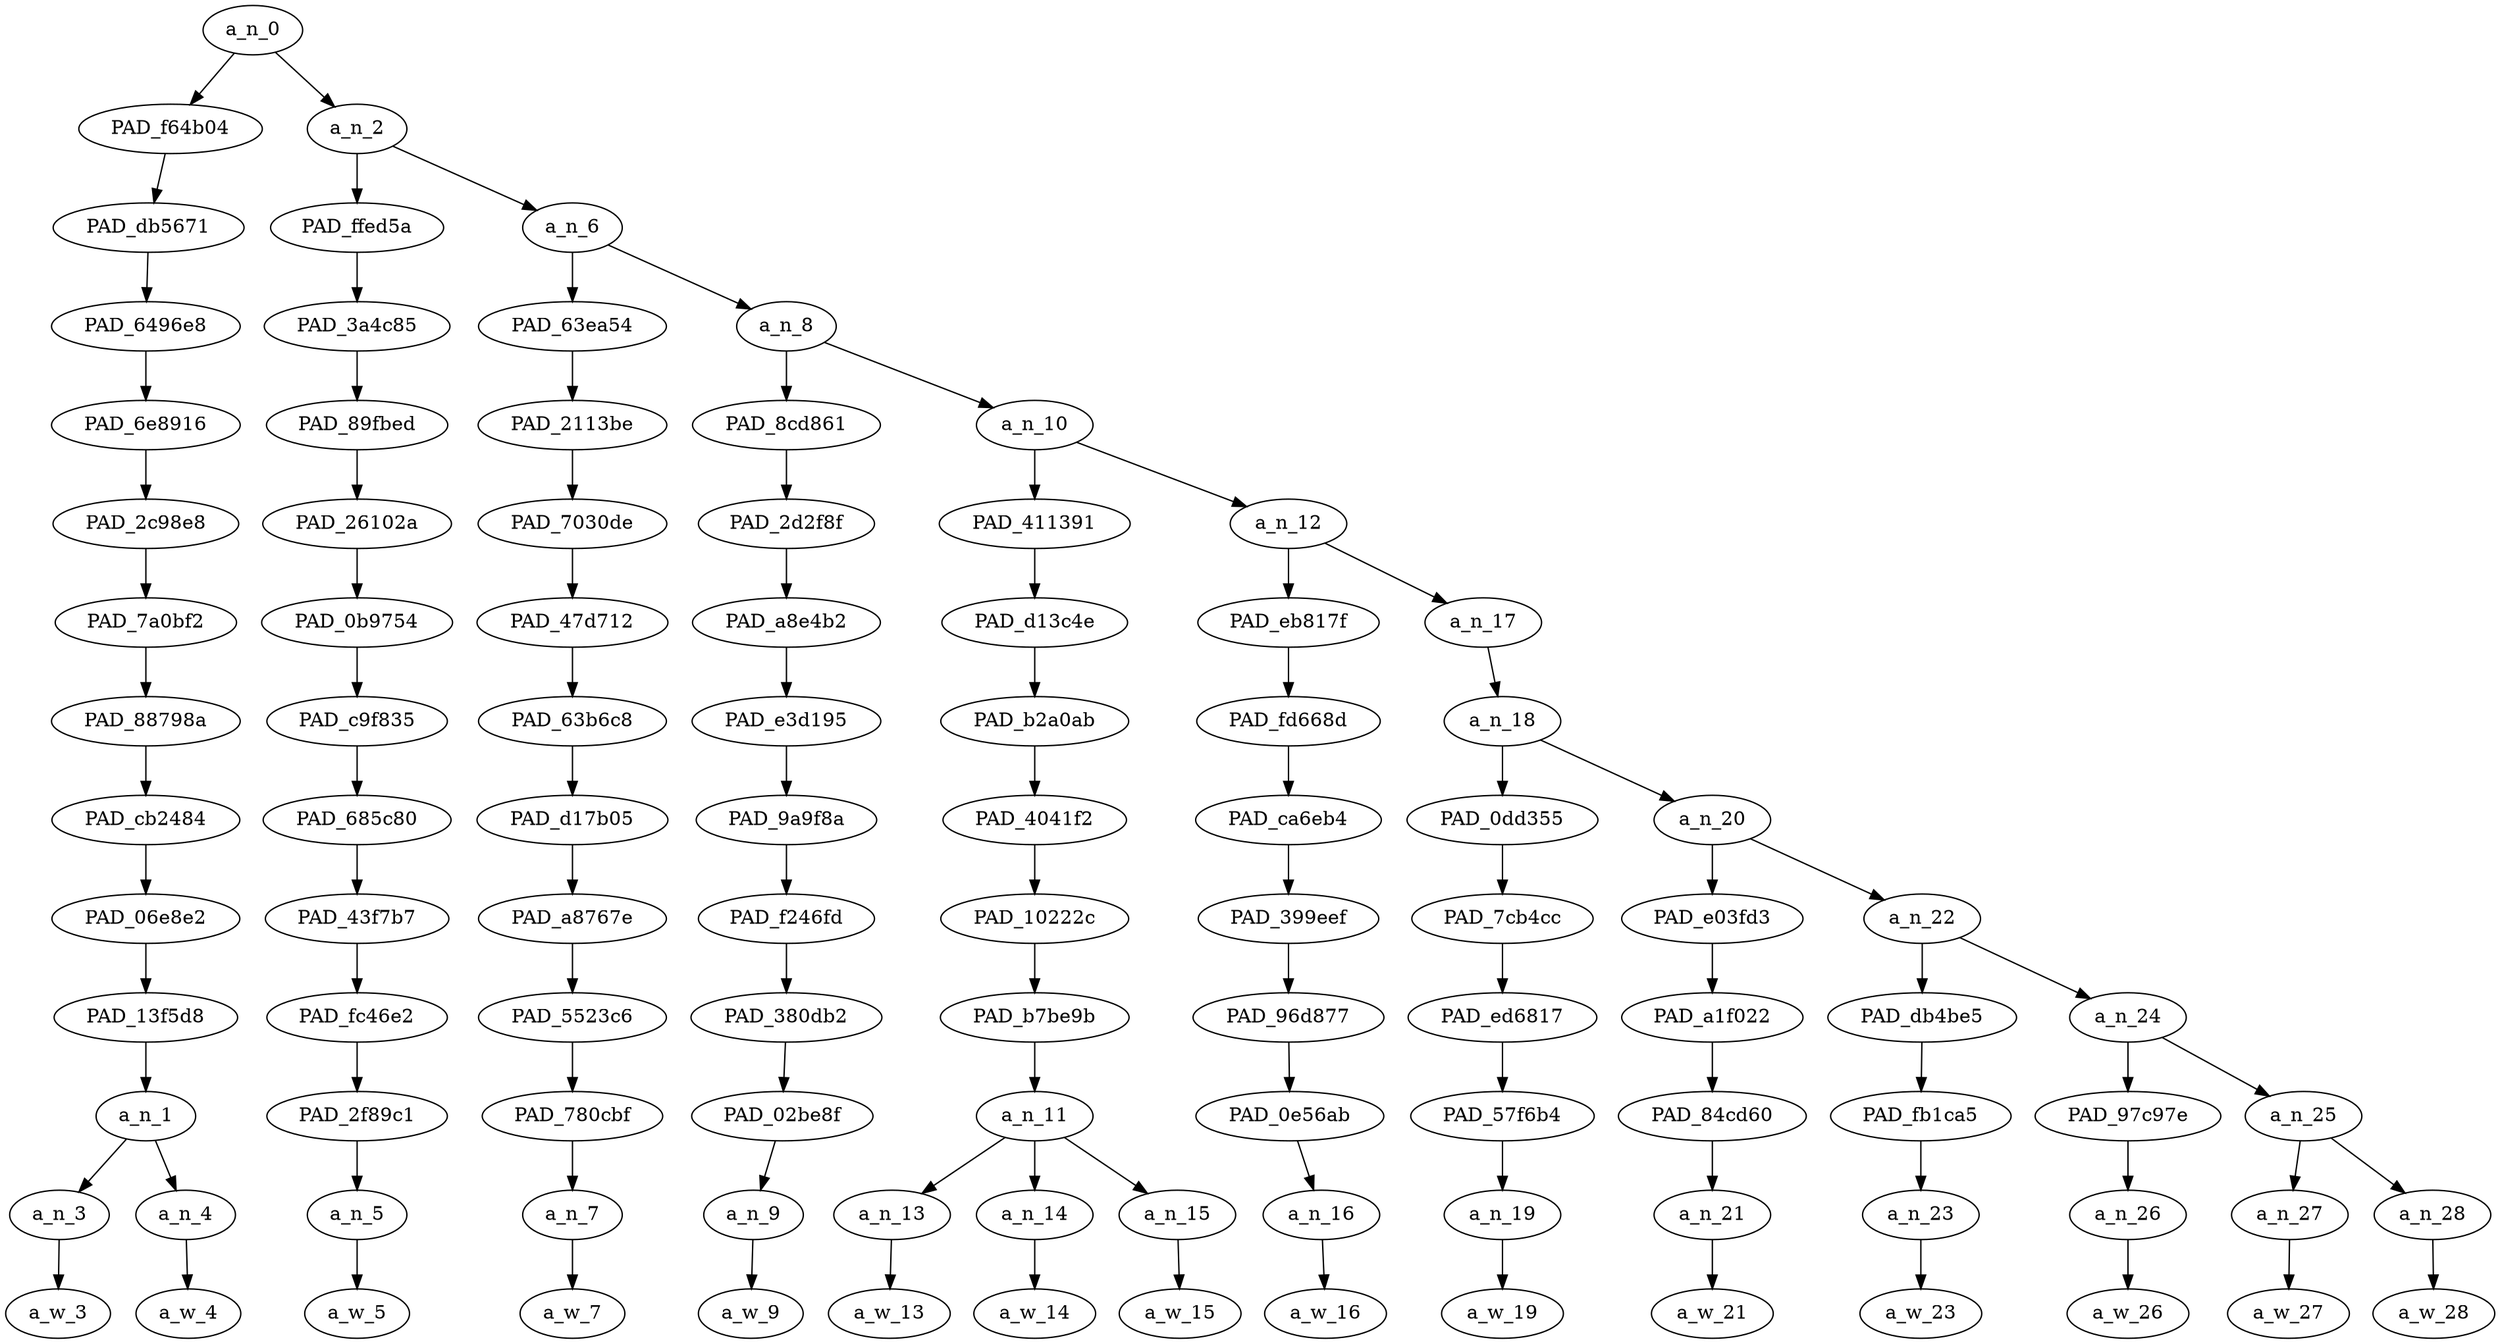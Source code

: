 strict digraph "" {
	a_n_0	[div_dir=1,
		index=0,
		level=13,
		pos="1.84423828125,13!",
		text_span="[0, 1, 2, 3, 4, 5, 6, 7, 8, 9, 10, 11, 12, 13, 14]",
		value=1.00000002];
	PAD_f64b04	[div_dir=1,
		index=0,
		level=12,
		pos="0.5,12!",
		text_span="[0, 1]",
		value=0.10596958];
	a_n_0 -> PAD_f64b04;
	a_n_2	[div_dir=1,
		index=1,
		level=12,
		pos="3.1884765625,12!",
		text_span="[2, 3, 4, 5, 6, 7, 8, 9, 10, 11, 12, 13, 14]",
		value=0.89382326];
	a_n_0 -> a_n_2;
	PAD_db5671	[div_dir=1,
		index=0,
		level=11,
		pos="0.5,11!",
		text_span="[0, 1]",
		value=0.10596958];
	PAD_f64b04 -> PAD_db5671;
	PAD_6496e8	[div_dir=1,
		index=0,
		level=10,
		pos="0.5,10!",
		text_span="[0, 1]",
		value=0.10596958];
	PAD_db5671 -> PAD_6496e8;
	PAD_6e8916	[div_dir=1,
		index=0,
		level=9,
		pos="0.5,9!",
		text_span="[0, 1]",
		value=0.10596958];
	PAD_6496e8 -> PAD_6e8916;
	PAD_2c98e8	[div_dir=1,
		index=0,
		level=8,
		pos="0.5,8!",
		text_span="[0, 1]",
		value=0.10596958];
	PAD_6e8916 -> PAD_2c98e8;
	PAD_7a0bf2	[div_dir=1,
		index=0,
		level=7,
		pos="0.5,7!",
		text_span="[0, 1]",
		value=0.10596958];
	PAD_2c98e8 -> PAD_7a0bf2;
	PAD_88798a	[div_dir=1,
		index=0,
		level=6,
		pos="0.5,6!",
		text_span="[0, 1]",
		value=0.10596958];
	PAD_7a0bf2 -> PAD_88798a;
	PAD_cb2484	[div_dir=1,
		index=0,
		level=5,
		pos="0.5,5!",
		text_span="[0, 1]",
		value=0.10596958];
	PAD_88798a -> PAD_cb2484;
	PAD_06e8e2	[div_dir=1,
		index=0,
		level=4,
		pos="0.5,4!",
		text_span="[0, 1]",
		value=0.10596958];
	PAD_cb2484 -> PAD_06e8e2;
	PAD_13f5d8	[div_dir=1,
		index=0,
		level=3,
		pos="0.5,3!",
		text_span="[0, 1]",
		value=0.10596958];
	PAD_06e8e2 -> PAD_13f5d8;
	a_n_1	[div_dir=1,
		index=0,
		level=2,
		pos="0.5,2!",
		text_span="[0, 1]",
		value=0.10596958];
	PAD_13f5d8 -> a_n_1;
	a_n_3	[div_dir=-1,
		index=0,
		level=1,
		pos="0.0,1!",
		text_span="[0]",
		value=0.05517927];
	a_n_1 -> a_n_3;
	a_n_4	[div_dir=1,
		index=1,
		level=1,
		pos="1.0,1!",
		text_span="[1]",
		value=0.05074638];
	a_n_1 -> a_n_4;
	a_w_3	[div_dir=0,
		index=0,
		level=0,
		pos="0,0!",
		text_span="[0]",
		value=that];
	a_n_3 -> a_w_3;
	a_w_4	[div_dir=0,
		index=1,
		level=0,
		pos="1,0!",
		text_span="[1]",
		value=thing];
	a_n_4 -> a_w_4;
	PAD_ffed5a	[div_dir=1,
		index=1,
		level=11,
		pos="2.0,11!",
		text_span="[2]",
		value=0.04292812];
	a_n_2 -> PAD_ffed5a;
	a_n_6	[div_dir=1,
		index=2,
		level=11,
		pos="4.376953125,11!",
		text_span="[3, 4, 5, 6, 7, 8, 9, 10, 11, 12, 13, 14]",
		value=0.85069007];
	a_n_2 -> a_n_6;
	PAD_3a4c85	[div_dir=1,
		index=1,
		level=10,
		pos="2.0,10!",
		text_span="[2]",
		value=0.04292812];
	PAD_ffed5a -> PAD_3a4c85;
	PAD_89fbed	[div_dir=1,
		index=1,
		level=9,
		pos="2.0,9!",
		text_span="[2]",
		value=0.04292812];
	PAD_3a4c85 -> PAD_89fbed;
	PAD_26102a	[div_dir=1,
		index=1,
		level=8,
		pos="2.0,8!",
		text_span="[2]",
		value=0.04292812];
	PAD_89fbed -> PAD_26102a;
	PAD_0b9754	[div_dir=1,
		index=1,
		level=7,
		pos="2.0,7!",
		text_span="[2]",
		value=0.04292812];
	PAD_26102a -> PAD_0b9754;
	PAD_c9f835	[div_dir=1,
		index=1,
		level=6,
		pos="2.0,6!",
		text_span="[2]",
		value=0.04292812];
	PAD_0b9754 -> PAD_c9f835;
	PAD_685c80	[div_dir=1,
		index=1,
		level=5,
		pos="2.0,5!",
		text_span="[2]",
		value=0.04292812];
	PAD_c9f835 -> PAD_685c80;
	PAD_43f7b7	[div_dir=1,
		index=1,
		level=4,
		pos="2.0,4!",
		text_span="[2]",
		value=0.04292812];
	PAD_685c80 -> PAD_43f7b7;
	PAD_fc46e2	[div_dir=1,
		index=1,
		level=3,
		pos="2.0,3!",
		text_span="[2]",
		value=0.04292812];
	PAD_43f7b7 -> PAD_fc46e2;
	PAD_2f89c1	[div_dir=1,
		index=1,
		level=2,
		pos="2.0,2!",
		text_span="[2]",
		value=0.04292812];
	PAD_fc46e2 -> PAD_2f89c1;
	a_n_5	[div_dir=1,
		index=2,
		level=1,
		pos="2.0,1!",
		text_span="[2]",
		value=0.04292812];
	PAD_2f89c1 -> a_n_5;
	a_w_5	[div_dir=0,
		index=2,
		level=0,
		pos="2,0!",
		text_span="[2]",
		value=where];
	a_n_5 -> a_w_5;
	PAD_63ea54	[div_dir=-1,
		index=2,
		level=10,
		pos="3.0,10!",
		text_span="[3]",
		value=0.05047203];
	a_n_6 -> PAD_63ea54;
	a_n_8	[div_dir=1,
		index=3,
		level=10,
		pos="5.75390625,10!",
		text_span="[4, 5, 6, 7, 8, 9, 10, 11, 12, 13, 14]",
		value=0.80007542];
	a_n_6 -> a_n_8;
	PAD_2113be	[div_dir=-1,
		index=2,
		level=9,
		pos="3.0,9!",
		text_span="[3]",
		value=0.05047203];
	PAD_63ea54 -> PAD_2113be;
	PAD_7030de	[div_dir=-1,
		index=2,
		level=8,
		pos="3.0,8!",
		text_span="[3]",
		value=0.05047203];
	PAD_2113be -> PAD_7030de;
	PAD_47d712	[div_dir=-1,
		index=2,
		level=7,
		pos="3.0,7!",
		text_span="[3]",
		value=0.05047203];
	PAD_7030de -> PAD_47d712;
	PAD_63b6c8	[div_dir=-1,
		index=2,
		level=6,
		pos="3.0,6!",
		text_span="[3]",
		value=0.05047203];
	PAD_47d712 -> PAD_63b6c8;
	PAD_d17b05	[div_dir=-1,
		index=2,
		level=5,
		pos="3.0,5!",
		text_span="[3]",
		value=0.05047203];
	PAD_63b6c8 -> PAD_d17b05;
	PAD_a8767e	[div_dir=-1,
		index=2,
		level=4,
		pos="3.0,4!",
		text_span="[3]",
		value=0.05047203];
	PAD_d17b05 -> PAD_a8767e;
	PAD_5523c6	[div_dir=-1,
		index=2,
		level=3,
		pos="3.0,3!",
		text_span="[3]",
		value=0.05047203];
	PAD_a8767e -> PAD_5523c6;
	PAD_780cbf	[div_dir=-1,
		index=2,
		level=2,
		pos="3.0,2!",
		text_span="[3]",
		value=0.05047203];
	PAD_5523c6 -> PAD_780cbf;
	a_n_7	[div_dir=-1,
		index=3,
		level=1,
		pos="3.0,1!",
		text_span="[3]",
		value=0.05047203];
	PAD_780cbf -> a_n_7;
	a_w_7	[div_dir=0,
		index=3,
		level=0,
		pos="3,0!",
		text_span="[3]",
		value=you];
	a_n_7 -> a_w_7;
	PAD_8cd861	[div_dir=1,
		index=3,
		level=9,
		pos="4.0,9!",
		text_span="[4]",
		value=0.07150208];
	a_n_8 -> PAD_8cd861;
	a_n_10	[div_dir=1,
		index=4,
		level=9,
		pos="7.5078125,9!",
		text_span="[5, 6, 7, 8, 9, 10, 11, 12, 13, 14]",
		value=0.72840181];
	a_n_8 -> a_n_10;
	PAD_2d2f8f	[div_dir=1,
		index=3,
		level=8,
		pos="4.0,8!",
		text_span="[4]",
		value=0.07150208];
	PAD_8cd861 -> PAD_2d2f8f;
	PAD_a8e4b2	[div_dir=1,
		index=3,
		level=7,
		pos="4.0,7!",
		text_span="[4]",
		value=0.07150208];
	PAD_2d2f8f -> PAD_a8e4b2;
	PAD_e3d195	[div_dir=1,
		index=3,
		level=6,
		pos="4.0,6!",
		text_span="[4]",
		value=0.07150208];
	PAD_a8e4b2 -> PAD_e3d195;
	PAD_9a9f8a	[div_dir=1,
		index=3,
		level=5,
		pos="4.0,5!",
		text_span="[4]",
		value=0.07150208];
	PAD_e3d195 -> PAD_9a9f8a;
	PAD_f246fd	[div_dir=1,
		index=3,
		level=4,
		pos="4.0,4!",
		text_span="[4]",
		value=0.07150208];
	PAD_9a9f8a -> PAD_f246fd;
	PAD_380db2	[div_dir=1,
		index=3,
		level=3,
		pos="4.0,3!",
		text_span="[4]",
		value=0.07150208];
	PAD_f246fd -> PAD_380db2;
	PAD_02be8f	[div_dir=1,
		index=3,
		level=2,
		pos="4.0,2!",
		text_span="[4]",
		value=0.07150208];
	PAD_380db2 -> PAD_02be8f;
	a_n_9	[div_dir=1,
		index=4,
		level=1,
		pos="4.0,1!",
		text_span="[4]",
		value=0.07150208];
	PAD_02be8f -> a_n_9;
	a_w_9	[div_dir=0,
		index=4,
		level=0,
		pos="4,0!",
		text_span="[4]",
		value=tie];
	a_n_9 -> a_w_9;
	PAD_411391	[div_dir=1,
		index=4,
		level=8,
		pos="6.0,8!",
		text_span="[5, 6, 7]",
		value=0.27429687];
	a_n_10 -> PAD_411391;
	a_n_12	[div_dir=-1,
		index=5,
		level=8,
		pos="9.015625,8!",
		text_span="[8, 9, 10, 11, 12, 13, 14]",
		value=0.45401720];
	a_n_10 -> a_n_12;
	PAD_d13c4e	[div_dir=1,
		index=4,
		level=7,
		pos="6.0,7!",
		text_span="[5, 6, 7]",
		value=0.27429687];
	PAD_411391 -> PAD_d13c4e;
	PAD_b2a0ab	[div_dir=1,
		index=4,
		level=6,
		pos="6.0,6!",
		text_span="[5, 6, 7]",
		value=0.27429687];
	PAD_d13c4e -> PAD_b2a0ab;
	PAD_4041f2	[div_dir=1,
		index=4,
		level=5,
		pos="6.0,5!",
		text_span="[5, 6, 7]",
		value=0.27429687];
	PAD_b2a0ab -> PAD_4041f2;
	PAD_10222c	[div_dir=1,
		index=4,
		level=4,
		pos="6.0,4!",
		text_span="[5, 6, 7]",
		value=0.27429687];
	PAD_4041f2 -> PAD_10222c;
	PAD_b7be9b	[div_dir=1,
		index=4,
		level=3,
		pos="6.0,3!",
		text_span="[5, 6, 7]",
		value=0.27429687];
	PAD_10222c -> PAD_b7be9b;
	a_n_11	[div_dir=1,
		index=4,
		level=2,
		pos="6.0,2!",
		text_span="[5, 6, 7]",
		value=0.27429687];
	PAD_b7be9b -> a_n_11;
	a_n_13	[div_dir=1,
		index=5,
		level=1,
		pos="5.0,1!",
		text_span="[5]",
		value=0.05856631];
	a_n_11 -> a_n_13;
	a_n_14	[div_dir=1,
		index=6,
		level=1,
		pos="6.0,1!",
		text_span="[6]",
		value=0.09832846];
	a_n_11 -> a_n_14;
	a_n_15	[div_dir=-1,
		index=7,
		level=1,
		pos="7.0,1!",
		text_span="[7]",
		value=0.11721619];
	a_n_11 -> a_n_15;
	a_w_13	[div_dir=0,
		index=5,
		level=0,
		pos="5,0!",
		text_span="[5]",
		value=one];
	a_n_13 -> a_w_13;
	a_w_14	[div_dir=0,
		index=6,
		level=0,
		pos="6,0!",
		text_span="[6]",
		value=running];
	a_n_14 -> a_w_14;
	a_w_15	[div_dir=0,
		index=7,
		level=0,
		pos="7,0!",
		text_span="[7]",
		value=shoe];
	a_n_15 -> a_w_15;
	PAD_eb817f	[div_dir=-1,
		index=5,
		level=7,
		pos="8.0,7!",
		text_span="[8]",
		value=0.05161756];
	a_n_12 -> PAD_eb817f;
	a_n_17	[div_dir=-1,
		index=6,
		level=7,
		pos="10.03125,7!",
		text_span="[9, 10, 11, 12, 13, 14]",
		value=0.40238011];
	a_n_12 -> a_n_17;
	PAD_fd668d	[div_dir=-1,
		index=5,
		level=6,
		pos="8.0,6!",
		text_span="[8]",
		value=0.05161756];
	PAD_eb817f -> PAD_fd668d;
	PAD_ca6eb4	[div_dir=-1,
		index=5,
		level=5,
		pos="8.0,5!",
		text_span="[8]",
		value=0.05161756];
	PAD_fd668d -> PAD_ca6eb4;
	PAD_399eef	[div_dir=-1,
		index=5,
		level=4,
		pos="8.0,4!",
		text_span="[8]",
		value=0.05161756];
	PAD_ca6eb4 -> PAD_399eef;
	PAD_96d877	[div_dir=-1,
		index=5,
		level=3,
		pos="8.0,3!",
		text_span="[8]",
		value=0.05161756];
	PAD_399eef -> PAD_96d877;
	PAD_0e56ab	[div_dir=-1,
		index=5,
		level=2,
		pos="8.0,2!",
		text_span="[8]",
		value=0.05161756];
	PAD_96d877 -> PAD_0e56ab;
	a_n_16	[div_dir=-1,
		index=8,
		level=1,
		pos="8.0,1!",
		text_span="[8]",
		value=0.05161756];
	PAD_0e56ab -> a_n_16;
	a_w_16	[div_dir=0,
		index=8,
		level=0,
		pos="8,0!",
		text_span="[8]",
		value=than];
	a_n_16 -> a_w_16;
	a_n_18	[div_dir=-1,
		index=6,
		level=6,
		pos="10.03125,6!",
		text_span="[9, 10, 11, 12, 13, 14]",
		value=0.40236177];
	a_n_17 -> a_n_18;
	PAD_0dd355	[div_dir=1,
		index=6,
		level=5,
		pos="9.0,5!",
		text_span="[9]",
		value=0.06633339];
	a_n_18 -> PAD_0dd355;
	a_n_20	[div_dir=-1,
		index=7,
		level=5,
		pos="11.0625,5!",
		text_span="[10, 11, 12, 13, 14]",
		value=0.33601003];
	a_n_18 -> a_n_20;
	PAD_7cb4cc	[div_dir=1,
		index=6,
		level=4,
		pos="9.0,4!",
		text_span="[9]",
		value=0.06633339];
	PAD_0dd355 -> PAD_7cb4cc;
	PAD_ed6817	[div_dir=1,
		index=6,
		level=3,
		pos="9.0,3!",
		text_span="[9]",
		value=0.06633339];
	PAD_7cb4cc -> PAD_ed6817;
	PAD_57f6b4	[div_dir=1,
		index=6,
		level=2,
		pos="9.0,2!",
		text_span="[9]",
		value=0.06633339];
	PAD_ed6817 -> PAD_57f6b4;
	a_n_19	[div_dir=1,
		index=9,
		level=1,
		pos="9.0,1!",
		text_span="[9]",
		value=0.06633339];
	PAD_57f6b4 -> a_n_19;
	a_w_19	[div_dir=0,
		index=9,
		level=0,
		pos="9,0!",
		text_span="[9]",
		value=get];
	a_n_19 -> a_w_19;
	PAD_e03fd3	[div_dir=1,
		index=7,
		level=4,
		pos="10.0,4!",
		text_span="[10]",
		value=0.05527353];
	a_n_20 -> PAD_e03fd3;
	a_n_22	[div_dir=-1,
		index=8,
		level=4,
		pos="12.125,4!",
		text_span="[11, 12, 13, 14]",
		value=0.28069354];
	a_n_20 -> a_n_22;
	PAD_a1f022	[div_dir=1,
		index=7,
		level=3,
		pos="10.0,3!",
		text_span="[10]",
		value=0.05527353];
	PAD_e03fd3 -> PAD_a1f022;
	PAD_84cd60	[div_dir=1,
		index=7,
		level=2,
		pos="10.0,2!",
		text_span="[10]",
		value=0.05527353];
	PAD_a1f022 -> PAD_84cd60;
	a_n_21	[div_dir=1,
		index=10,
		level=1,
		pos="10.0,1!",
		text_span="[10]",
		value=0.05527353];
	PAD_84cd60 -> a_n_21;
	a_w_21	[div_dir=0,
		index=10,
		level=0,
		pos="10,0!",
		text_span="[10]",
		value=distracted];
	a_n_21 -> a_w_21;
	PAD_db4be5	[div_dir=1,
		index=8,
		level=3,
		pos="11.0,3!",
		text_span="[11]",
		value=0.04625950];
	a_n_22 -> PAD_db4be5;
	a_n_24	[div_dir=-1,
		index=9,
		level=3,
		pos="13.25,3!",
		text_span="[12, 13, 14]",
		value=0.23436491];
	a_n_22 -> a_n_24;
	PAD_fb1ca5	[div_dir=1,
		index=8,
		level=2,
		pos="11.0,2!",
		text_span="[11]",
		value=0.04625950];
	PAD_db4be5 -> PAD_fb1ca5;
	a_n_23	[div_dir=1,
		index=11,
		level=1,
		pos="11.0,1!",
		text_span="[11]",
		value=0.04625950];
	PAD_fb1ca5 -> a_n_23;
	a_w_23	[div_dir=0,
		index=11,
		level=0,
		pos="11,0!",
		text_span="[11]",
		value=before];
	a_n_23 -> a_w_23;
	PAD_97c97e	[div_dir=-1,
		index=10,
		level=2,
		pos="14.0,2!",
		text_span="[14]",
		value=0.07232355];
	a_n_24 -> PAD_97c97e;
	a_n_25	[div_dir=1,
		index=9,
		level=2,
		pos="12.5,2!",
		text_span="[12, 13]",
		value=0.16194241];
	a_n_24 -> a_n_25;
	a_n_26	[div_dir=-1,
		index=14,
		level=1,
		pos="14.0,1!",
		text_span="[14]",
		value=0.07232355];
	PAD_97c97e -> a_n_26;
	a_w_26	[div_dir=0,
		index=14,
		level=0,
		pos="14,0!",
		text_span="[14]",
		value=two];
	a_n_26 -> a_w_26;
	a_n_27	[div_dir=1,
		index=12,
		level=1,
		pos="12.0,1!",
		text_span="[12]",
		value=0.09218471];
	a_n_25 -> a_n_27;
	a_n_28	[div_dir=1,
		index=13,
		level=1,
		pos="13.0,1!",
		text_span="[13]",
		value=0.06955342];
	a_n_25 -> a_n_28;
	a_w_27	[div_dir=0,
		index=12,
		level=0,
		pos="12,0!",
		text_span="[12]",
		value=shoe1];
	a_n_27 -> a_w_27;
	a_w_28	[div_dir=0,
		index=13,
		level=0,
		pos="13,0!",
		text_span="[13]",
		value=number];
	a_n_28 -> a_w_28;
}
